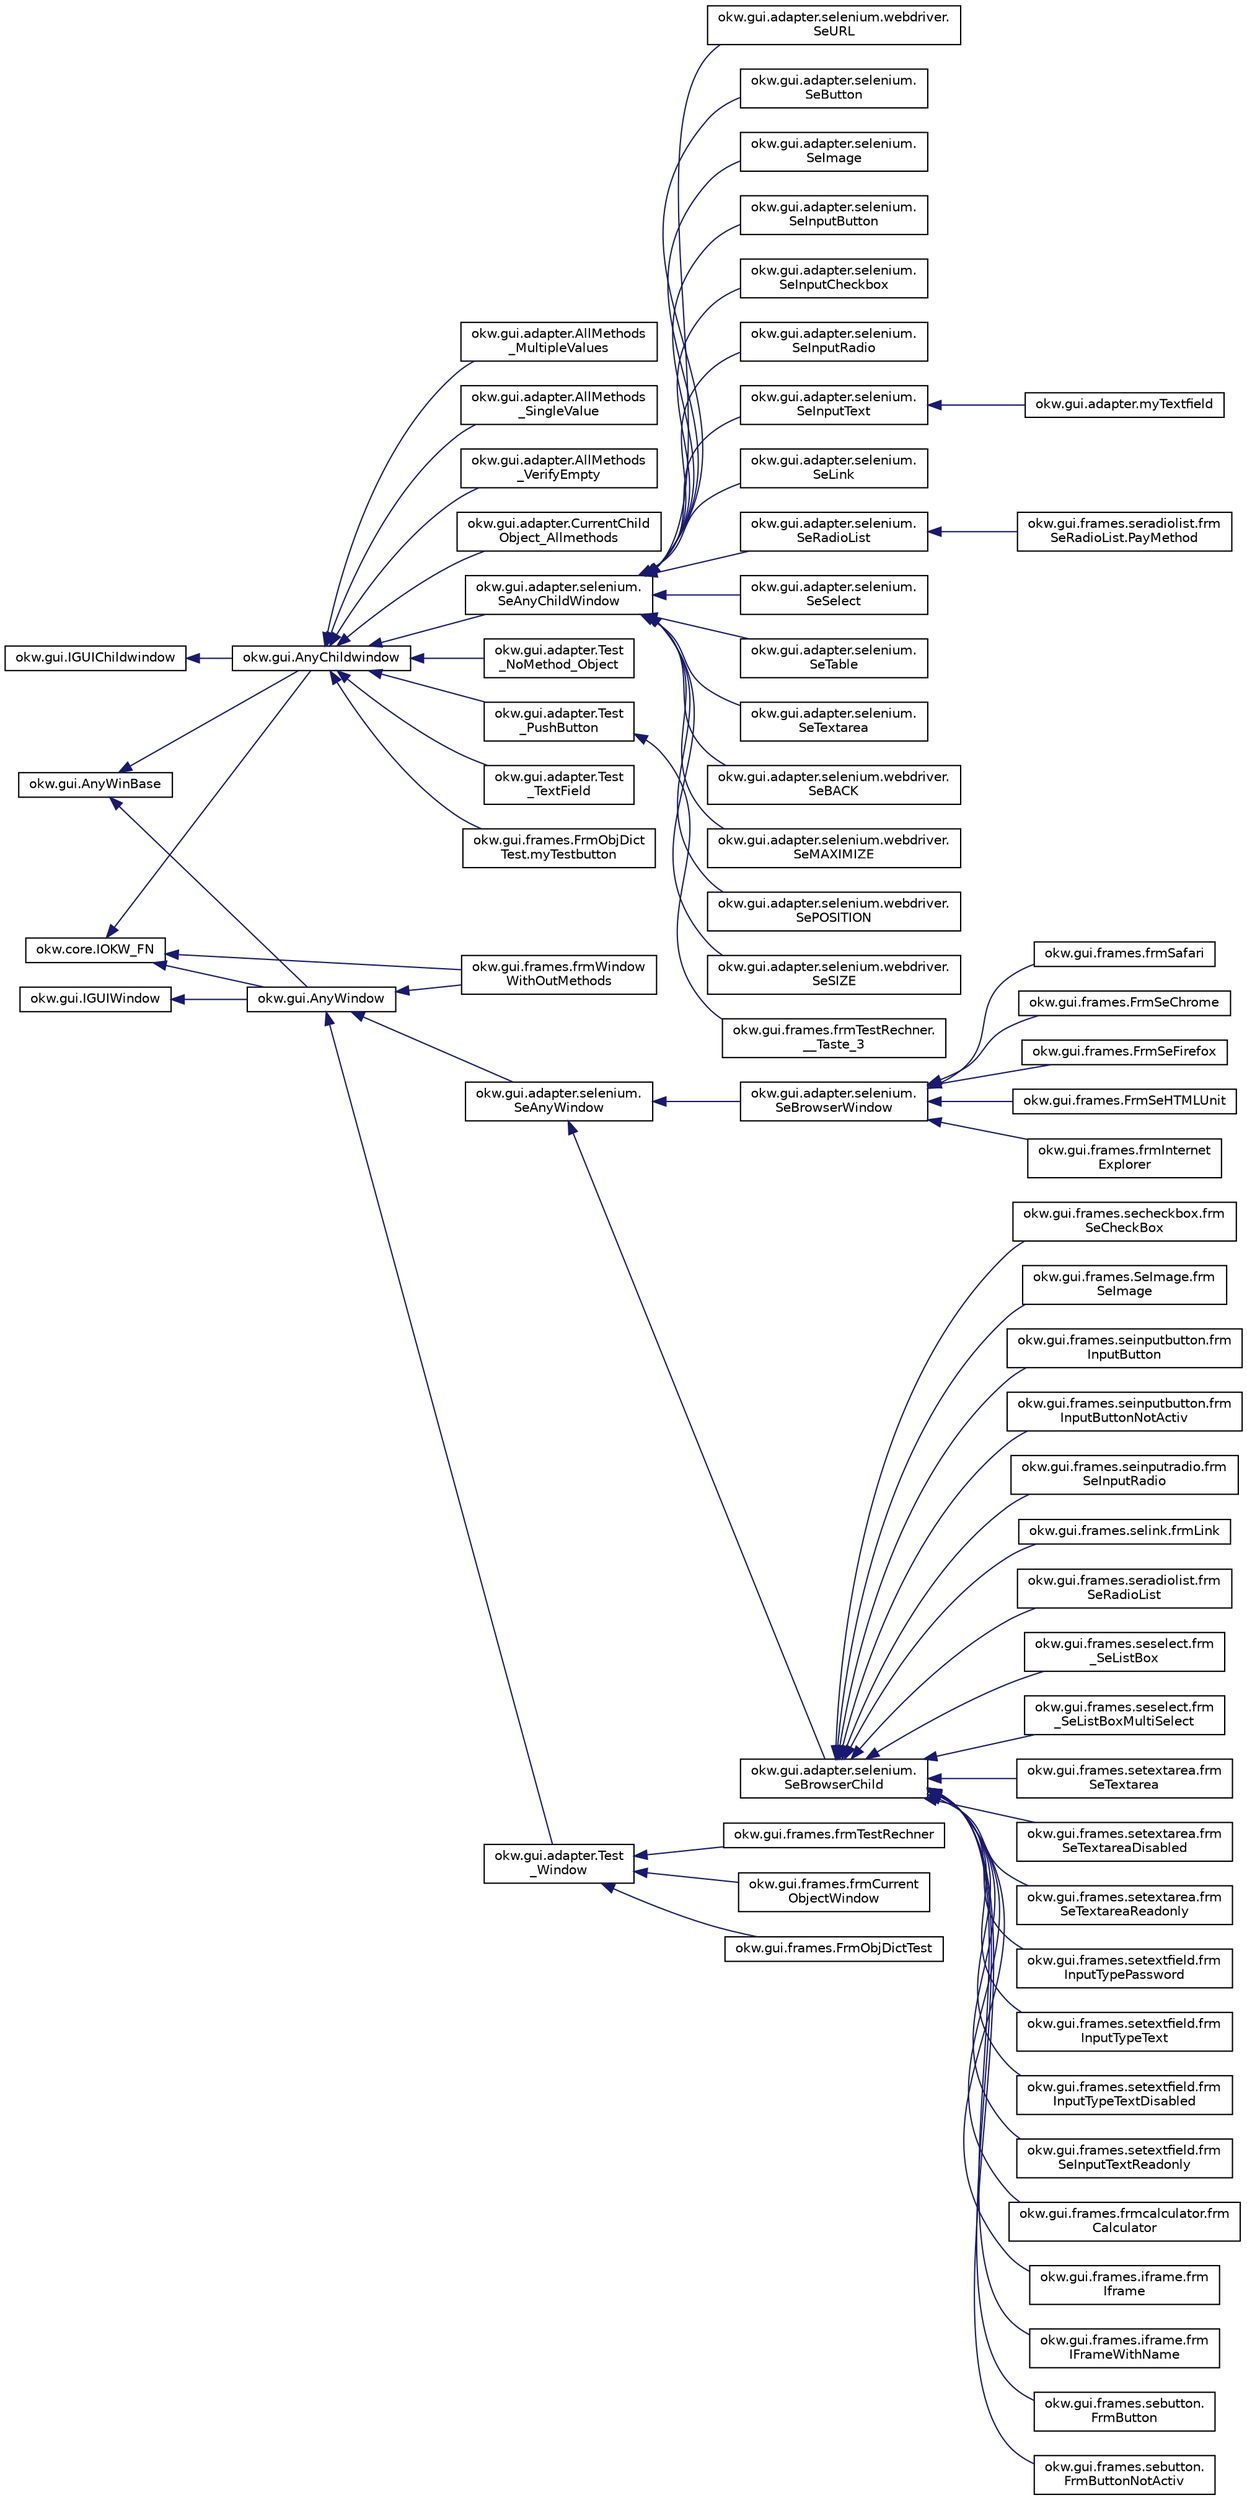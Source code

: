 digraph "Grafische Darstellung der Klassenhierarchie"
{
 // INTERACTIVE_SVG=YES
 // LATEX_PDF_SIZE
  edge [fontname="Helvetica",fontsize="10",labelfontname="Helvetica",labelfontsize="10"];
  node [fontname="Helvetica",fontsize="10",shape=record];
  rankdir="LR";
  Node253 [label="okw.gui.AnyWinBase",height=0.2,width=0.4,color="black", fillcolor="white", style="filled",URL="$classokw_1_1gui_1_1_any_win_base.html",tooltip="Description of AnyWin."];
  Node253 -> Node1 [dir="back",color="midnightblue",fontsize="10",style="solid",fontname="Helvetica"];
  Node1 [label="okw.gui.AnyChildwindow",height=0.2,width=0.4,color="black", fillcolor="white", style="filled",URL="$classokw_1_1gui_1_1_any_childwindow.html",tooltip=" "];
  Node1 -> Node2 [dir="back",color="midnightblue",fontsize="10",style="solid",fontname="Helvetica"];
  Node2 [label="okw.gui.adapter.AllMethods\l_MultipleValues",height=0.2,width=0.4,color="black", fillcolor="white", style="filled",URL="$classokw_1_1gui_1_1adapter_1_1_all_methods___multiple_values.html",tooltip=" "];
  Node1 -> Node3 [dir="back",color="midnightblue",fontsize="10",style="solid",fontname="Helvetica"];
  Node3 [label="okw.gui.adapter.AllMethods\l_SingleValue",height=0.2,width=0.4,color="black", fillcolor="white", style="filled",URL="$classokw_1_1gui_1_1adapter_1_1_all_methods___single_value.html",tooltip=" "];
  Node1 -> Node4 [dir="back",color="midnightblue",fontsize="10",style="solid",fontname="Helvetica"];
  Node4 [label="okw.gui.adapter.AllMethods\l_VerifyEmpty",height=0.2,width=0.4,color="black", fillcolor="white", style="filled",URL="$classokw_1_1gui_1_1adapter_1_1_all_methods___verify_empty.html",tooltip=" "];
  Node1 -> Node5 [dir="back",color="midnightblue",fontsize="10",style="solid",fontname="Helvetica"];
  Node5 [label="okw.gui.adapter.CurrentChild\lObject_Allmethods",height=0.2,width=0.4,color="black", fillcolor="white", style="filled",URL="$classokw_1_1gui_1_1adapter_1_1_current_child_object___allmethods.html",tooltip=" "];
  Node1 -> Node6 [dir="back",color="midnightblue",fontsize="10",style="solid",fontname="Helvetica"];
  Node6 [label="okw.gui.adapter.selenium.\lSeAnyChildWindow",height=0.2,width=0.4,color="black", fillcolor="white", style="filled",URL="$classokw_1_1gui_1_1adapter_1_1selenium_1_1_se_any_child_window.html",tooltip=" "];
  Node6 -> Node7 [dir="back",color="midnightblue",fontsize="10",style="solid",fontname="Helvetica"];
  Node7 [label="okw.gui.adapter.selenium.\lSeButton",height=0.2,width=0.4,color="black", fillcolor="white", style="filled",URL="$classokw_1_1gui_1_1adapter_1_1selenium_1_1_se_button.html",tooltip=" "];
  Node6 -> Node8 [dir="back",color="midnightblue",fontsize="10",style="solid",fontname="Helvetica"];
  Node8 [label="okw.gui.adapter.selenium.\lSeImage",height=0.2,width=0.4,color="black", fillcolor="white", style="filled",URL="$classokw_1_1gui_1_1adapter_1_1selenium_1_1_se_image.html",tooltip=" "];
  Node6 -> Node9 [dir="back",color="midnightblue",fontsize="10",style="solid",fontname="Helvetica"];
  Node9 [label="okw.gui.adapter.selenium.\lSeInputButton",height=0.2,width=0.4,color="black", fillcolor="white", style="filled",URL="$classokw_1_1gui_1_1adapter_1_1selenium_1_1_se_input_button.html",tooltip=" "];
  Node6 -> Node10 [dir="back",color="midnightblue",fontsize="10",style="solid",fontname="Helvetica"];
  Node10 [label="okw.gui.adapter.selenium.\lSeInputCheckbox",height=0.2,width=0.4,color="black", fillcolor="white", style="filled",URL="$classokw_1_1gui_1_1adapter_1_1selenium_1_1_se_input_checkbox.html",tooltip=" "];
  Node6 -> Node11 [dir="back",color="midnightblue",fontsize="10",style="solid",fontname="Helvetica"];
  Node11 [label="okw.gui.adapter.selenium.\lSeInputRadio",height=0.2,width=0.4,color="black", fillcolor="white", style="filled",URL="$classokw_1_1gui_1_1adapter_1_1selenium_1_1_se_input_radio.html",tooltip=" "];
  Node6 -> Node12 [dir="back",color="midnightblue",fontsize="10",style="solid",fontname="Helvetica"];
  Node12 [label="okw.gui.adapter.selenium.\lSeInputText",height=0.2,width=0.4,color="black", fillcolor="white", style="filled",URL="$classokw_1_1gui_1_1adapter_1_1selenium_1_1_se_input_text.html",tooltip=" "];
  Node12 -> Node13 [dir="back",color="midnightblue",fontsize="10",style="solid",fontname="Helvetica"];
  Node13 [label="okw.gui.adapter.myTextfield",height=0.2,width=0.4,color="black", fillcolor="white", style="filled",URL="$classokw_1_1gui_1_1adapter_1_1my_textfield.html",tooltip=" "];
  Node6 -> Node14 [dir="back",color="midnightblue",fontsize="10",style="solid",fontname="Helvetica"];
  Node14 [label="okw.gui.adapter.selenium.\lSeLink",height=0.2,width=0.4,color="black", fillcolor="white", style="filled",URL="$classokw_1_1gui_1_1adapter_1_1selenium_1_1_se_link.html",tooltip=" "];
  Node6 -> Node15 [dir="back",color="midnightblue",fontsize="10",style="solid",fontname="Helvetica"];
  Node15 [label="okw.gui.adapter.selenium.\lSeRadioList",height=0.2,width=0.4,color="black", fillcolor="white", style="filled",URL="$classokw_1_1gui_1_1adapter_1_1selenium_1_1_se_radio_list.html",tooltip=" "];
  Node15 -> Node16 [dir="back",color="midnightblue",fontsize="10",style="solid",fontname="Helvetica"];
  Node16 [label="okw.gui.frames.seradiolist.frm\lSeRadioList.PayMethod",height=0.2,width=0.4,color="black", fillcolor="white", style="filled",URL="$classokw_1_1gui_1_1frames_1_1seradiolist_1_1frm_se_radio_list_1_1_pay_method.html",tooltip=" "];
  Node6 -> Node17 [dir="back",color="midnightblue",fontsize="10",style="solid",fontname="Helvetica"];
  Node17 [label="okw.gui.adapter.selenium.\lSeSelect",height=0.2,width=0.4,color="black", fillcolor="white", style="filled",URL="$classokw_1_1gui_1_1adapter_1_1selenium_1_1_se_select.html",tooltip=" "];
  Node6 -> Node18 [dir="back",color="midnightblue",fontsize="10",style="solid",fontname="Helvetica"];
  Node18 [label="okw.gui.adapter.selenium.\lSeTable",height=0.2,width=0.4,color="black", fillcolor="white", style="filled",URL="$classokw_1_1gui_1_1adapter_1_1selenium_1_1_se_table.html",tooltip="TODO: Description of SeTable."];
  Node6 -> Node19 [dir="back",color="midnightblue",fontsize="10",style="solid",fontname="Helvetica"];
  Node19 [label="okw.gui.adapter.selenium.\lSeTextarea",height=0.2,width=0.4,color="black", fillcolor="white", style="filled",URL="$classokw_1_1gui_1_1adapter_1_1selenium_1_1_se_textarea.html",tooltip=" "];
  Node6 -> Node20 [dir="back",color="midnightblue",fontsize="10",style="solid",fontname="Helvetica"];
  Node20 [label="okw.gui.adapter.selenium.webdriver.\lSeBACK",height=0.2,width=0.4,color="black", fillcolor="white", style="filled",URL="$classokw_1_1gui_1_1adapter_1_1selenium_1_1webdriver_1_1_se_b_a_c_k.html",tooltip=" "];
  Node6 -> Node21 [dir="back",color="midnightblue",fontsize="10",style="solid",fontname="Helvetica"];
  Node21 [label="okw.gui.adapter.selenium.webdriver.\lSeMAXIMIZE",height=0.2,width=0.4,color="black", fillcolor="white", style="filled",URL="$classokw_1_1gui_1_1adapter_1_1selenium_1_1webdriver_1_1_se_m_a_x_i_m_i_z_e.html",tooltip=" "];
  Node6 -> Node22 [dir="back",color="midnightblue",fontsize="10",style="solid",fontname="Helvetica"];
  Node22 [label="okw.gui.adapter.selenium.webdriver.\lSePOSITION",height=0.2,width=0.4,color="black", fillcolor="white", style="filled",URL="$classokw_1_1gui_1_1adapter_1_1selenium_1_1webdriver_1_1_se_p_o_s_i_t_i_o_n.html",tooltip=" "];
  Node6 -> Node23 [dir="back",color="midnightblue",fontsize="10",style="solid",fontname="Helvetica"];
  Node23 [label="okw.gui.adapter.selenium.webdriver.\lSeSIZE",height=0.2,width=0.4,color="black", fillcolor="white", style="filled",URL="$classokw_1_1gui_1_1adapter_1_1selenium_1_1webdriver_1_1_se_s_i_z_e.html",tooltip=" "];
  Node6 -> Node24 [dir="back",color="midnightblue",fontsize="10",style="solid",fontname="Helvetica"];
  Node24 [label="okw.gui.adapter.selenium.webdriver.\lSeURL",height=0.2,width=0.4,color="black", fillcolor="white", style="filled",URL="$classokw_1_1gui_1_1adapter_1_1selenium_1_1webdriver_1_1_se_u_r_l.html",tooltip=" "];
  Node1 -> Node25 [dir="back",color="midnightblue",fontsize="10",style="solid",fontname="Helvetica"];
  Node25 [label="okw.gui.adapter.Test\l_NoMethod_Object",height=0.2,width=0.4,color="black", fillcolor="white", style="filled",URL="$classokw_1_1gui_1_1adapter_1_1_test___no_method___object.html",tooltip="Dieses GUI-Objekt enthält keine OKW-Methoden und dient damit der Überprüfung des \"OKWFrameObjectMetho..."];
  Node1 -> Node26 [dir="back",color="midnightblue",fontsize="10",style="solid",fontname="Helvetica"];
  Node26 [label="okw.gui.adapter.Test\l_PushButton",height=0.2,width=0.4,color="black", fillcolor="white", style="filled",URL="$classokw_1_1gui_1_1adapter_1_1_test___push_button.html",tooltip=" "];
  Node26 -> Node27 [dir="back",color="midnightblue",fontsize="10",style="solid",fontname="Helvetica"];
  Node27 [label="okw.gui.frames.frmTestRechner.\l__Taste_3",height=0.2,width=0.4,color="black", fillcolor="white", style="filled",URL="$classokw_1_1gui_1_1frames_1_1frm_test_rechner_1_1_____taste__3.html",tooltip=" "];
  Node1 -> Node28 [dir="back",color="midnightblue",fontsize="10",style="solid",fontname="Helvetica"];
  Node28 [label="okw.gui.adapter.Test\l_TextField",height=0.2,width=0.4,color="black", fillcolor="white", style="filled",URL="$classokw_1_1gui_1_1adapter_1_1_test___text_field.html",tooltip=" "];
  Node1 -> Node29 [dir="back",color="midnightblue",fontsize="10",style="solid",fontname="Helvetica"];
  Node29 [label="okw.gui.frames.FrmObjDict\lTest.myTestbutton",height=0.2,width=0.4,color="black", fillcolor="white", style="filled",URL="$classokw_1_1gui_1_1frames_1_1_frm_obj_dict_test_1_1my_testbutton.html",tooltip=" "];
  Node253 -> Node30 [dir="back",color="midnightblue",fontsize="10",style="solid",fontname="Helvetica"];
  Node30 [label="okw.gui.AnyWindow",height=0.2,width=0.4,color="black", fillcolor="white", style="filled",URL="$classokw_1_1gui_1_1_any_window.html",tooltip="Description of AnyWin."];
  Node30 -> Node31 [dir="back",color="midnightblue",fontsize="10",style="solid",fontname="Helvetica"];
  Node31 [label="okw.gui.adapter.selenium.\lSeAnyWindow",height=0.2,width=0.4,color="black", fillcolor="white", style="filled",URL="$classokw_1_1gui_1_1adapter_1_1selenium_1_1_se_any_window.html",tooltip=" "];
  Node31 -> Node32 [dir="back",color="midnightblue",fontsize="10",style="solid",fontname="Helvetica"];
  Node32 [label="okw.gui.adapter.selenium.\lSeBrowserChild",height=0.2,width=0.4,color="black", fillcolor="white", style="filled",URL="$classokw_1_1gui_1_1adapter_1_1selenium_1_1_se_browser_child.html",tooltip=" "];
  Node32 -> Node33 [dir="back",color="midnightblue",fontsize="10",style="solid",fontname="Helvetica"];
  Node33 [label="okw.gui.frames.frmcalculator.frm\lCalculator",height=0.2,width=0.4,color="black", fillcolor="white", style="filled",URL="$classokw_1_1gui_1_1frames_1_1frmcalculator_1_1frm_calculator.html",tooltip=" "];
  Node32 -> Node34 [dir="back",color="midnightblue",fontsize="10",style="solid",fontname="Helvetica"];
  Node34 [label="okw.gui.frames.iframe.frm\lIframe",height=0.2,width=0.4,color="black", fillcolor="white", style="filled",URL="$classokw_1_1gui_1_1frames_1_1iframe_1_1frm_iframe.html",tooltip="GUI-Frame für die OKW-Testseite http://test.openkeyword.de/iframe/iframe.htm"];
  Node32 -> Node35 [dir="back",color="midnightblue",fontsize="10",style="solid",fontname="Helvetica"];
  Node35 [label="okw.gui.frames.iframe.frm\lIFrameWithName",height=0.2,width=0.4,color="black", fillcolor="white", style="filled",URL="$classokw_1_1gui_1_1frames_1_1iframe_1_1frm_i_frame_with_name.html",tooltip="GUI-Frame für die OKW-Testseite http://test.openkeyword.de/iframe/iframe.htm"];
  Node32 -> Node36 [dir="back",color="midnightblue",fontsize="10",style="solid",fontname="Helvetica"];
  Node36 [label="okw.gui.frames.sebutton.\lFrmButton",height=0.2,width=0.4,color="black", fillcolor="white", style="filled",URL="$classokw_1_1gui_1_1frames_1_1sebutton_1_1_frm_button.html",tooltip="GUI-Frame für die OKW-Testseite test.openkeyword.de/Button/button.htm"];
  Node32 -> Node37 [dir="back",color="midnightblue",fontsize="10",style="solid",fontname="Helvetica"];
  Node37 [label="okw.gui.frames.sebutton.\lFrmButtonNotActiv",height=0.2,width=0.4,color="black", fillcolor="white", style="filled",URL="$classokw_1_1gui_1_1frames_1_1sebutton_1_1_frm_button_not_activ.html",tooltip=" "];
  Node32 -> Node38 [dir="back",color="midnightblue",fontsize="10",style="solid",fontname="Helvetica"];
  Node38 [label="okw.gui.frames.secheckbox.frm\lSeCheckBox",height=0.2,width=0.4,color="black", fillcolor="white", style="filled",URL="$classokw_1_1gui_1_1frames_1_1secheckbox_1_1frm_se_check_box.html",tooltip=" "];
  Node32 -> Node39 [dir="back",color="midnightblue",fontsize="10",style="solid",fontname="Helvetica"];
  Node39 [label="okw.gui.frames.SeImage.frm\lSeImage",height=0.2,width=0.4,color="black", fillcolor="white", style="filled",URL="$classokw_1_1gui_1_1frames_1_1_se_image_1_1frm_se_image.html",tooltip="GUI-Frame für die OKW-Testseite test.openkeyword.de/Button/button.htm"];
  Node32 -> Node40 [dir="back",color="midnightblue",fontsize="10",style="solid",fontname="Helvetica"];
  Node40 [label="okw.gui.frames.seinputbutton.frm\lInputButton",height=0.2,width=0.4,color="black", fillcolor="white", style="filled",URL="$classokw_1_1gui_1_1frames_1_1seinputbutton_1_1frm_input_button.html",tooltip=" "];
  Node32 -> Node41 [dir="back",color="midnightblue",fontsize="10",style="solid",fontname="Helvetica"];
  Node41 [label="okw.gui.frames.seinputbutton.frm\lInputButtonNotActiv",height=0.2,width=0.4,color="black", fillcolor="white", style="filled",URL="$classokw_1_1gui_1_1frames_1_1seinputbutton_1_1frm_input_button_not_activ.html",tooltip=" "];
  Node32 -> Node42 [dir="back",color="midnightblue",fontsize="10",style="solid",fontname="Helvetica"];
  Node42 [label="okw.gui.frames.seinputradio.frm\lSeInputRadio",height=0.2,width=0.4,color="black", fillcolor="white", style="filled",URL="$classokw_1_1gui_1_1frames_1_1seinputradio_1_1frm_se_input_radio.html",tooltip="TestFrame für den Test der Klasse SeInputRadio."];
  Node32 -> Node43 [dir="back",color="midnightblue",fontsize="10",style="solid",fontname="Helvetica"];
  Node43 [label="okw.gui.frames.selink.frmLink",height=0.2,width=0.4,color="black", fillcolor="white", style="filled",URL="$classokw_1_1gui_1_1frames_1_1selink_1_1frm_link.html",tooltip="Selenium-Frame zur Link-TestSeite"];
  Node32 -> Node44 [dir="back",color="midnightblue",fontsize="10",style="solid",fontname="Helvetica"];
  Node44 [label="okw.gui.frames.seradiolist.frm\lSeRadioList",height=0.2,width=0.4,color="black", fillcolor="white", style="filled",URL="$classokw_1_1gui_1_1frames_1_1seradiolist_1_1frm_se_radio_list.html",tooltip=" "];
  Node32 -> Node45 [dir="back",color="midnightblue",fontsize="10",style="solid",fontname="Helvetica"];
  Node45 [label="okw.gui.frames.seselect.frm\l_SeListBox",height=0.2,width=0.4,color="black", fillcolor="white", style="filled",URL="$classokw_1_1gui_1_1frames_1_1seselect_1_1frm___se_list_box.html",tooltip=" "];
  Node32 -> Node46 [dir="back",color="midnightblue",fontsize="10",style="solid",fontname="Helvetica"];
  Node46 [label="okw.gui.frames.seselect.frm\l_SeListBoxMultiSelect",height=0.2,width=0.4,color="black", fillcolor="white", style="filled",URL="$classokw_1_1gui_1_1frames_1_1seselect_1_1frm___se_list_box_multi_select.html",tooltip=" "];
  Node32 -> Node47 [dir="back",color="midnightblue",fontsize="10",style="solid",fontname="Helvetica"];
  Node47 [label="okw.gui.frames.setextarea.frm\lSeTextarea",height=0.2,width=0.4,color="black", fillcolor="white", style="filled",URL="$classokw_1_1gui_1_1frames_1_1setextarea_1_1frm_se_textarea.html",tooltip=" "];
  Node32 -> Node48 [dir="back",color="midnightblue",fontsize="10",style="solid",fontname="Helvetica"];
  Node48 [label="okw.gui.frames.setextarea.frm\lSeTextareaDisabled",height=0.2,width=0.4,color="black", fillcolor="white", style="filled",URL="$classokw_1_1gui_1_1frames_1_1setextarea_1_1frm_se_textarea_disabled.html",tooltip=" "];
  Node32 -> Node49 [dir="back",color="midnightblue",fontsize="10",style="solid",fontname="Helvetica"];
  Node49 [label="okw.gui.frames.setextarea.frm\lSeTextareaReadonly",height=0.2,width=0.4,color="black", fillcolor="white", style="filled",URL="$classokw_1_1gui_1_1frames_1_1setextarea_1_1frm_se_textarea_readonly.html",tooltip=" "];
  Node32 -> Node50 [dir="back",color="midnightblue",fontsize="10",style="solid",fontname="Helvetica"];
  Node50 [label="okw.gui.frames.setextfield.frm\lInputTypePassword",height=0.2,width=0.4,color="black", fillcolor="white", style="filled",URL="$classokw_1_1gui_1_1frames_1_1setextfield_1_1frm_input_type_password.html",tooltip=" "];
  Node32 -> Node51 [dir="back",color="midnightblue",fontsize="10",style="solid",fontname="Helvetica"];
  Node51 [label="okw.gui.frames.setextfield.frm\lInputTypeText",height=0.2,width=0.4,color="black", fillcolor="white", style="filled",URL="$classokw_1_1gui_1_1frames_1_1setextfield_1_1frm_input_type_text.html",tooltip=" "];
  Node32 -> Node52 [dir="back",color="midnightblue",fontsize="10",style="solid",fontname="Helvetica"];
  Node52 [label="okw.gui.frames.setextfield.frm\lInputTypeTextDisabled",height=0.2,width=0.4,color="black", fillcolor="white", style="filled",URL="$classokw_1_1gui_1_1frames_1_1setextfield_1_1frm_input_type_text_disabled.html",tooltip=" "];
  Node32 -> Node53 [dir="back",color="midnightblue",fontsize="10",style="solid",fontname="Helvetica"];
  Node53 [label="okw.gui.frames.setextfield.frm\lSeInputTextReadonly",height=0.2,width=0.4,color="black", fillcolor="white", style="filled",URL="$classokw_1_1gui_1_1frames_1_1setextfield_1_1frm_se_input_text_readonly.html",tooltip=" "];
  Node31 -> Node54 [dir="back",color="midnightblue",fontsize="10",style="solid",fontname="Helvetica"];
  Node54 [label="okw.gui.adapter.selenium.\lSeBrowserWindow",height=0.2,width=0.4,color="black", fillcolor="white", style="filled",URL="$classokw_1_1gui_1_1adapter_1_1selenium_1_1_se_browser_window.html",tooltip=" "];
  Node54 -> Node55 [dir="back",color="midnightblue",fontsize="10",style="solid",fontname="Helvetica"];
  Node55 [label="okw.gui.frames.frmInternet\lExplorer",height=0.2,width=0.4,color="black", fillcolor="white", style="filled",URL="$classokw_1_1gui_1_1frames_1_1frm_internet_explorer.html",tooltip=" "];
  Node54 -> Node56 [dir="back",color="midnightblue",fontsize="10",style="solid",fontname="Helvetica"];
  Node56 [label="okw.gui.frames.frmSafari",height=0.2,width=0.4,color="black", fillcolor="white", style="filled",URL="$classokw_1_1gui_1_1frames_1_1frm_safari.html",tooltip=" "];
  Node54 -> Node57 [dir="back",color="midnightblue",fontsize="10",style="solid",fontname="Helvetica"];
  Node57 [label="okw.gui.frames.FrmSeChrome",height=0.2,width=0.4,color="black", fillcolor="white", style="filled",URL="$classokw_1_1gui_1_1frames_1_1_frm_se_chrome.html",tooltip=" "];
  Node54 -> Node58 [dir="back",color="midnightblue",fontsize="10",style="solid",fontname="Helvetica"];
  Node58 [label="okw.gui.frames.FrmSeFirefox",height=0.2,width=0.4,color="black", fillcolor="white", style="filled",URL="$classokw_1_1gui_1_1frames_1_1_frm_se_firefox.html",tooltip=" "];
  Node54 -> Node59 [dir="back",color="midnightblue",fontsize="10",style="solid",fontname="Helvetica"];
  Node59 [label="okw.gui.frames.FrmSeHTMLUnit",height=0.2,width=0.4,color="black", fillcolor="white", style="filled",URL="$classokw_1_1gui_1_1frames_1_1_frm_se_h_t_m_l_unit.html",tooltip=" "];
  Node30 -> Node60 [dir="back",color="midnightblue",fontsize="10",style="solid",fontname="Helvetica"];
  Node60 [label="okw.gui.adapter.Test\l_Window",height=0.2,width=0.4,color="black", fillcolor="white", style="filled",URL="$classokw_1_1gui_1_1adapter_1_1_test___window.html",tooltip=" "];
  Node60 -> Node61 [dir="back",color="midnightblue",fontsize="10",style="solid",fontname="Helvetica"];
  Node61 [label="okw.gui.frames.frmCurrent\lObjectWindow",height=0.2,width=0.4,color="black", fillcolor="white", style="filled",URL="$classokw_1_1gui_1_1frames_1_1frm_current_object_window.html",tooltip=" "];
  Node60 -> Node62 [dir="back",color="midnightblue",fontsize="10",style="solid",fontname="Helvetica"];
  Node62 [label="okw.gui.frames.FrmObjDictTest",height=0.2,width=0.4,color="black", fillcolor="white", style="filled",URL="$classokw_1_1gui_1_1frames_1_1_frm_obj_dict_test.html",tooltip="frmObjDictTest ist eine Test-Frame-Klasse."];
  Node60 -> Node63 [dir="back",color="midnightblue",fontsize="10",style="solid",fontname="Helvetica"];
  Node63 [label="okw.gui.frames.frmTestRechner",height=0.2,width=0.4,color="black", fillcolor="white", style="filled",URL="$classokw_1_1gui_1_1frames_1_1frm_test_rechner.html",tooltip=" "];
  Node30 -> Node64 [dir="back",color="midnightblue",fontsize="10",style="solid",fontname="Helvetica"];
  Node64 [label="okw.gui.frames.frmWindow\lWithOutMethods",height=0.2,width=0.4,color="black", fillcolor="white", style="filled",URL="$classokw_1_1gui_1_1frames_1_1frm_window_with_out_methods.html",tooltip="Test-Frame-Klasse: Diese Klasse dient als Unittest-Objekt."];
  Node209 [label="okw.gui.IGUIChildwindow",height=0.2,width=0.4,color="black", fillcolor="white", style="filled",URL="$interfaceokw_1_1gui_1_1_i_g_u_i_childwindow.html",tooltip=" "];
  Node209 -> Node1 [dir="back",color="midnightblue",fontsize="10",style="solid",fontname="Helvetica"];
  Node208 [label="okw.gui.IGUIWindow",height=0.2,width=0.4,color="black", fillcolor="white", style="filled",URL="$interfaceokw_1_1gui_1_1_i_g_u_i_window.html",tooltip=" "];
  Node208 -> Node30 [dir="back",color="midnightblue",fontsize="10",style="solid",fontname="Helvetica"];
  Node0 [label="okw.core.IOKW_FN",height=0.2,width=0.4,color="black", fillcolor="white", style="filled",URL="$interfaceokw_1_1core_1_1_i_o_k_w___f_n.html",tooltip=" "];
  Node0 -> Node1 [dir="back",color="midnightblue",fontsize="10",style="solid",fontname="Helvetica"];
  Node0 -> Node30 [dir="back",color="midnightblue",fontsize="10",style="solid",fontname="Helvetica"];
  Node0 -> Node64 [dir="back",color="midnightblue",fontsize="10",style="solid",fontname="Helvetica"];
}
